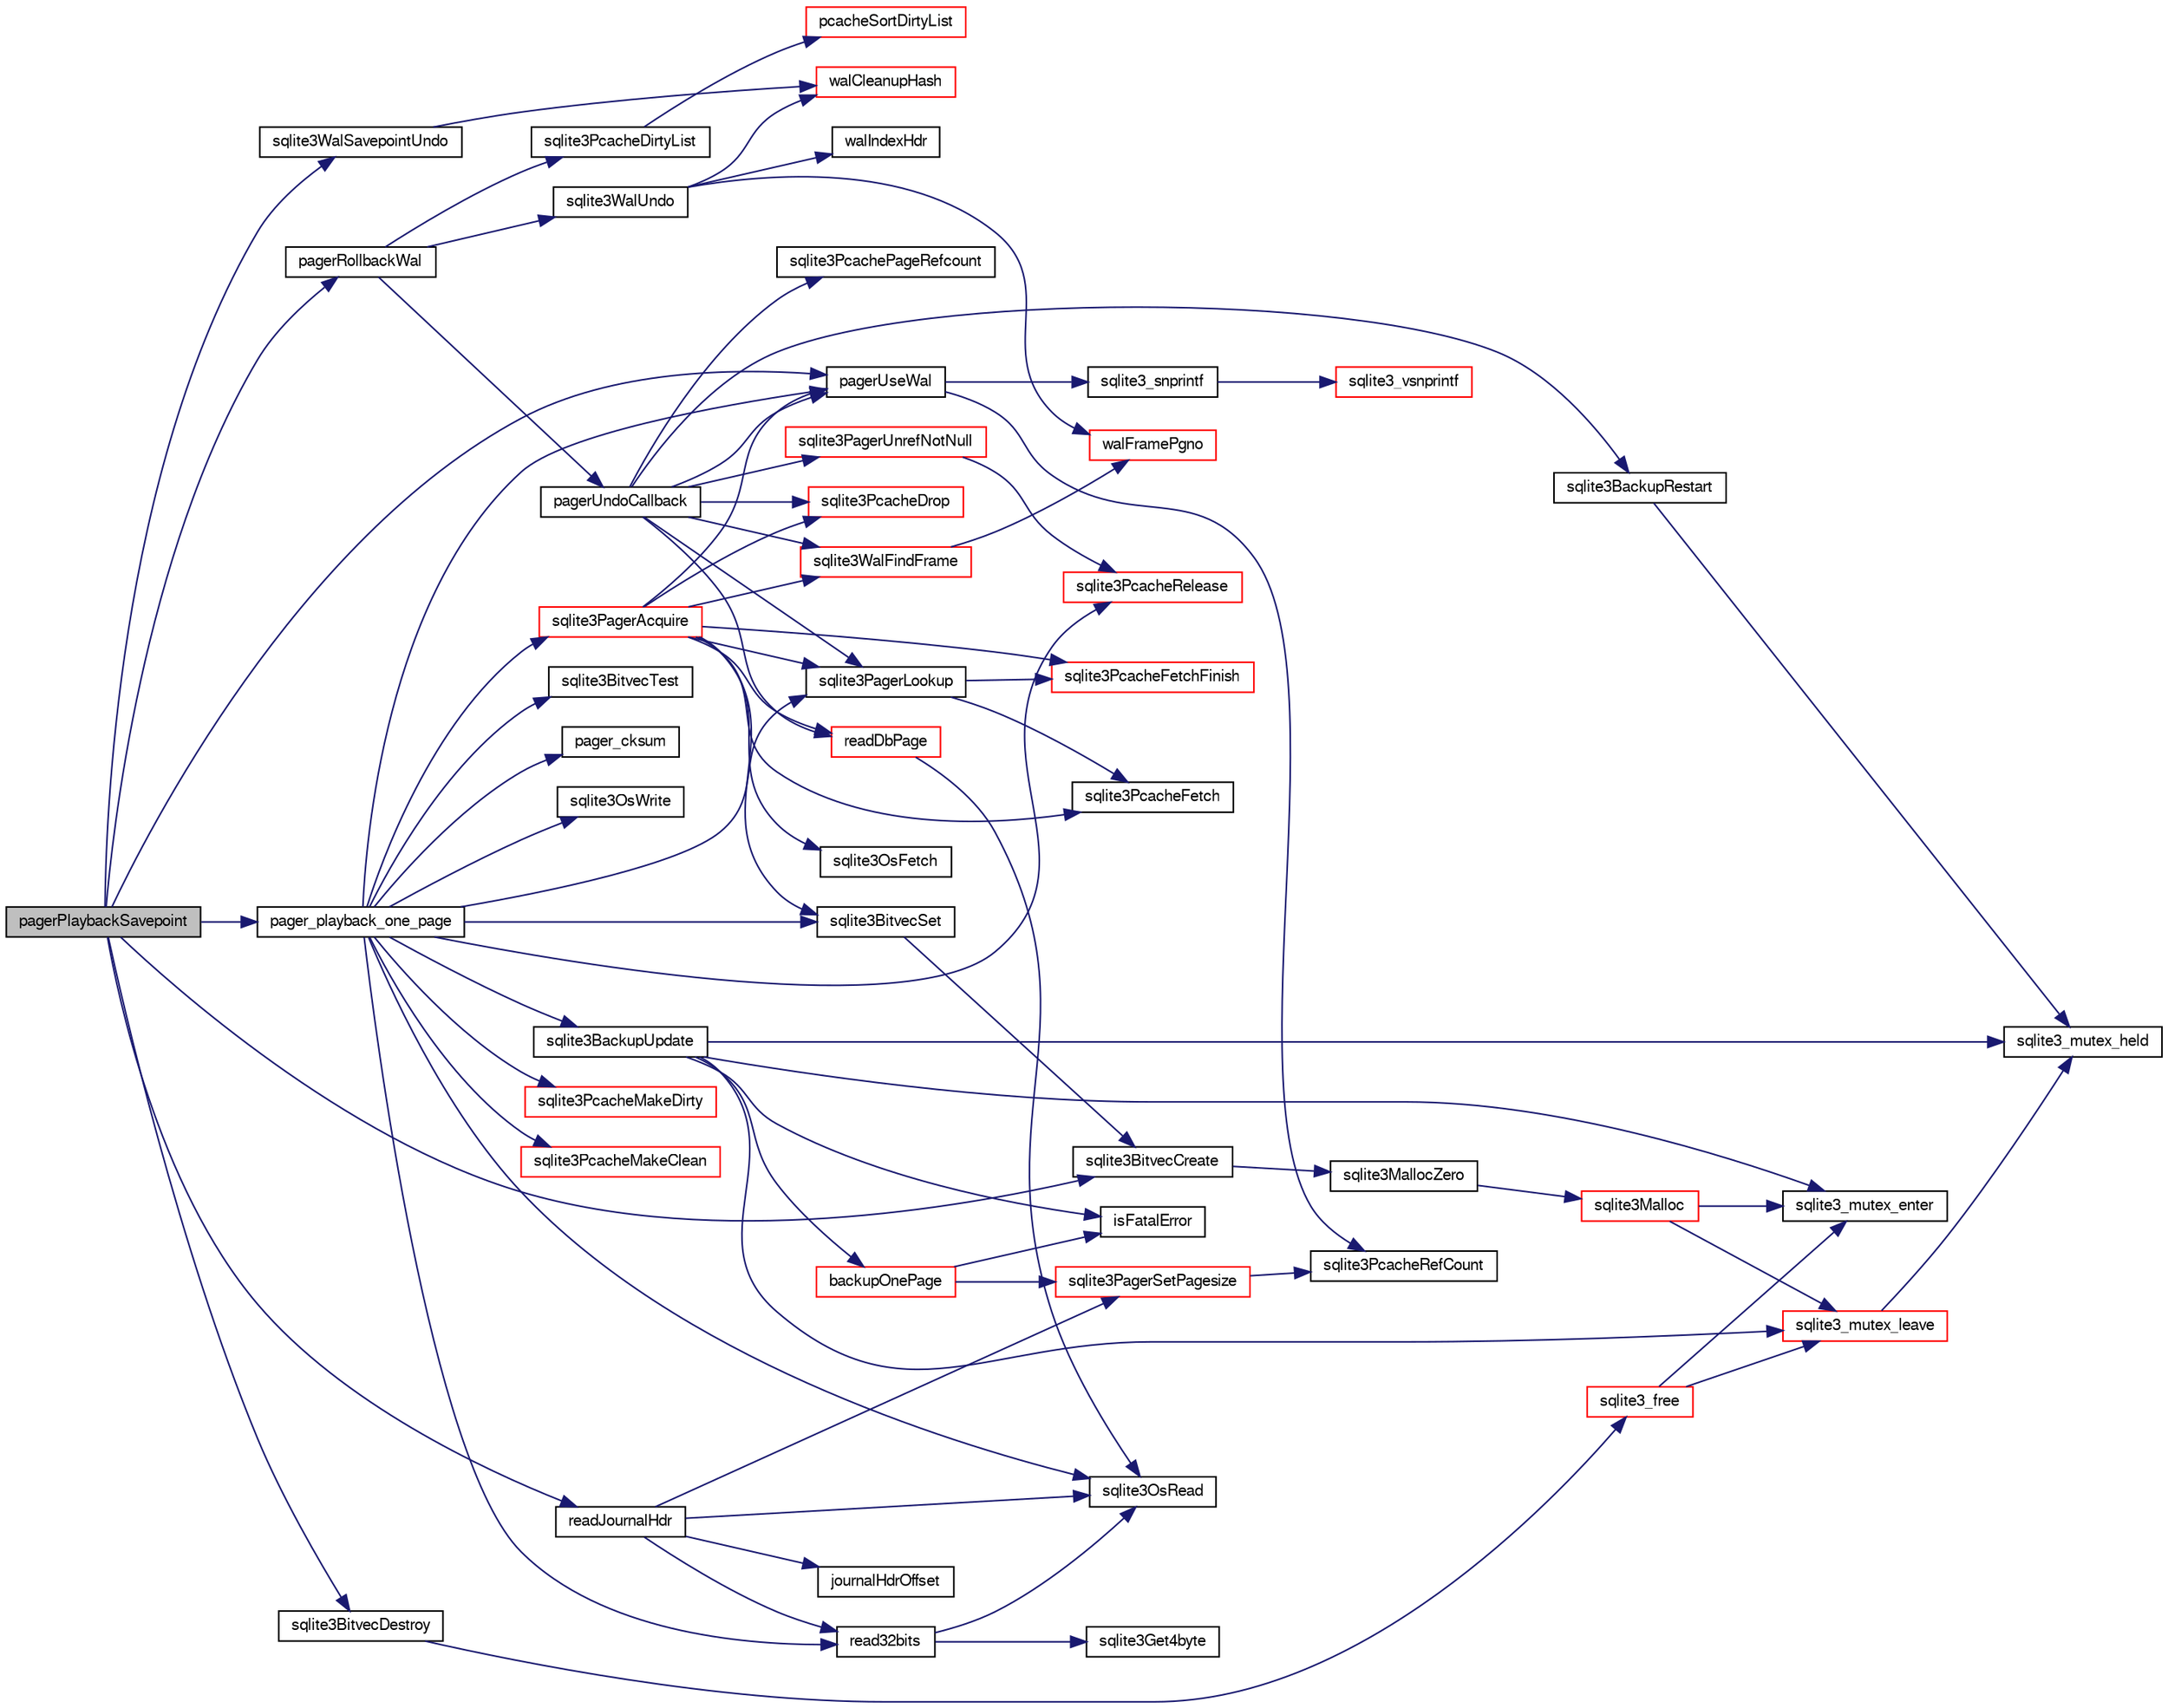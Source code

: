 digraph "pagerPlaybackSavepoint"
{
  edge [fontname="FreeSans",fontsize="10",labelfontname="FreeSans",labelfontsize="10"];
  node [fontname="FreeSans",fontsize="10",shape=record];
  rankdir="LR";
  Node203275 [label="pagerPlaybackSavepoint",height=0.2,width=0.4,color="black", fillcolor="grey75", style="filled", fontcolor="black"];
  Node203275 -> Node203276 [color="midnightblue",fontsize="10",style="solid",fontname="FreeSans"];
  Node203276 [label="sqlite3BitvecCreate",height=0.2,width=0.4,color="black", fillcolor="white", style="filled",URL="$sqlite3_8c.html#a0a60c2422cf28790767f5bc7598514ee"];
  Node203276 -> Node203277 [color="midnightblue",fontsize="10",style="solid",fontname="FreeSans"];
  Node203277 [label="sqlite3MallocZero",height=0.2,width=0.4,color="black", fillcolor="white", style="filled",URL="$sqlite3_8c.html#ab3e07a30b9b5471f9f5e8f9cb7229934"];
  Node203277 -> Node203278 [color="midnightblue",fontsize="10",style="solid",fontname="FreeSans"];
  Node203278 [label="sqlite3Malloc",height=0.2,width=0.4,color="red", fillcolor="white", style="filled",URL="$sqlite3_8c.html#a361a2eaa846b1885f123abe46f5d8b2b"];
  Node203278 -> Node203279 [color="midnightblue",fontsize="10",style="solid",fontname="FreeSans"];
  Node203279 [label="sqlite3_mutex_enter",height=0.2,width=0.4,color="black", fillcolor="white", style="filled",URL="$sqlite3_8c.html#a1c12cde690bd89f104de5cbad12a6bf5"];
  Node203278 -> Node203285 [color="midnightblue",fontsize="10",style="solid",fontname="FreeSans"];
  Node203285 [label="sqlite3_mutex_leave",height=0.2,width=0.4,color="red", fillcolor="white", style="filled",URL="$sqlite3_8c.html#a5838d235601dbd3c1fa993555c6bcc93"];
  Node203285 -> Node203281 [color="midnightblue",fontsize="10",style="solid",fontname="FreeSans"];
  Node203281 [label="sqlite3_mutex_held",height=0.2,width=0.4,color="black", fillcolor="white", style="filled",URL="$sqlite3_8c.html#acf77da68932b6bc163c5e68547ecc3e7"];
  Node203275 -> Node203289 [color="midnightblue",fontsize="10",style="solid",fontname="FreeSans"];
  Node203289 [label="pagerUseWal",height=0.2,width=0.4,color="black", fillcolor="white", style="filled",URL="$sqlite3_8c.html#a31def80bfe1de9284d635ba190a5eb68"];
  Node203289 -> Node203290 [color="midnightblue",fontsize="10",style="solid",fontname="FreeSans"];
  Node203290 [label="sqlite3PcacheRefCount",height=0.2,width=0.4,color="black", fillcolor="white", style="filled",URL="$sqlite3_8c.html#adee2536d23ec9628e0883ccab03b3429"];
  Node203289 -> Node203291 [color="midnightblue",fontsize="10",style="solid",fontname="FreeSans"];
  Node203291 [label="sqlite3_snprintf",height=0.2,width=0.4,color="black", fillcolor="white", style="filled",URL="$sqlite3_8c.html#aa2695a752e971577f5784122f2013c40"];
  Node203291 -> Node203292 [color="midnightblue",fontsize="10",style="solid",fontname="FreeSans"];
  Node203292 [label="sqlite3_vsnprintf",height=0.2,width=0.4,color="red", fillcolor="white", style="filled",URL="$sqlite3_8c.html#a0862c03aea71d62847e452aa655add42"];
  Node203275 -> Node203561 [color="midnightblue",fontsize="10",style="solid",fontname="FreeSans"];
  Node203561 [label="pagerRollbackWal",height=0.2,width=0.4,color="black", fillcolor="white", style="filled",URL="$sqlite3_8c.html#a80911cae8e3a137646b54d4e3e52147b"];
  Node203561 -> Node203562 [color="midnightblue",fontsize="10",style="solid",fontname="FreeSans"];
  Node203562 [label="sqlite3WalUndo",height=0.2,width=0.4,color="black", fillcolor="white", style="filled",URL="$sqlite3_8c.html#a9a106da99e04f3c34f90e9ca15678953"];
  Node203562 -> Node203563 [color="midnightblue",fontsize="10",style="solid",fontname="FreeSans"];
  Node203563 [label="walIndexHdr",height=0.2,width=0.4,color="black", fillcolor="white", style="filled",URL="$sqlite3_8c.html#aab2cbd233e7f954c7a260578027bb0ca"];
  Node203562 -> Node203564 [color="midnightblue",fontsize="10",style="solid",fontname="FreeSans"];
  Node203564 [label="walFramePgno",height=0.2,width=0.4,color="red", fillcolor="white", style="filled",URL="$sqlite3_8c.html#a3fd5c9b2449525622e72f95ac5cbf218"];
  Node203562 -> Node203566 [color="midnightblue",fontsize="10",style="solid",fontname="FreeSans"];
  Node203566 [label="walCleanupHash",height=0.2,width=0.4,color="red", fillcolor="white", style="filled",URL="$sqlite3_8c.html#acb07b8b7a082b5b17a0cd10bc324cc94"];
  Node203561 -> Node203574 [color="midnightblue",fontsize="10",style="solid",fontname="FreeSans"];
  Node203574 [label="pagerUndoCallback",height=0.2,width=0.4,color="black", fillcolor="white", style="filled",URL="$sqlite3_8c.html#aca578b7eaed97dbbc2219eb67e1de24f"];
  Node203574 -> Node203289 [color="midnightblue",fontsize="10",style="solid",fontname="FreeSans"];
  Node203574 -> Node203575 [color="midnightblue",fontsize="10",style="solid",fontname="FreeSans"];
  Node203575 [label="sqlite3PagerLookup",height=0.2,width=0.4,color="black", fillcolor="white", style="filled",URL="$sqlite3_8c.html#a1252ec03814f64eed236cfb21094cafd"];
  Node203575 -> Node203576 [color="midnightblue",fontsize="10",style="solid",fontname="FreeSans"];
  Node203576 [label="sqlite3PcacheFetch",height=0.2,width=0.4,color="black", fillcolor="white", style="filled",URL="$sqlite3_8c.html#a51a10151c5ec2c1c9e6fd615e95a3450"];
  Node203575 -> Node203577 [color="midnightblue",fontsize="10",style="solid",fontname="FreeSans"];
  Node203577 [label="sqlite3PcacheFetchFinish",height=0.2,width=0.4,color="red", fillcolor="white", style="filled",URL="$sqlite3_8c.html#a21f330cb082d63a111f64257e823a4b1"];
  Node203574 -> Node203579 [color="midnightblue",fontsize="10",style="solid",fontname="FreeSans"];
  Node203579 [label="sqlite3PcachePageRefcount",height=0.2,width=0.4,color="black", fillcolor="white", style="filled",URL="$sqlite3_8c.html#a4010b85eb18d6cc834f0f9ced4f6a274"];
  Node203574 -> Node203580 [color="midnightblue",fontsize="10",style="solid",fontname="FreeSans"];
  Node203580 [label="sqlite3PcacheDrop",height=0.2,width=0.4,color="red", fillcolor="white", style="filled",URL="$sqlite3_8c.html#a78667811e7a2a7e75117cd6ec9cf6486"];
  Node203574 -> Node203582 [color="midnightblue",fontsize="10",style="solid",fontname="FreeSans"];
  Node203582 [label="sqlite3WalFindFrame",height=0.2,width=0.4,color="red", fillcolor="white", style="filled",URL="$sqlite3_8c.html#a70d73def3adcc264f500a63178742708"];
  Node203582 -> Node203564 [color="midnightblue",fontsize="10",style="solid",fontname="FreeSans"];
  Node203574 -> Node203583 [color="midnightblue",fontsize="10",style="solid",fontname="FreeSans"];
  Node203583 [label="readDbPage",height=0.2,width=0.4,color="red", fillcolor="white", style="filled",URL="$sqlite3_8c.html#a1c4cca64dd97dda37d9be9cac94941a0"];
  Node203583 -> Node203585 [color="midnightblue",fontsize="10",style="solid",fontname="FreeSans"];
  Node203585 [label="sqlite3OsRead",height=0.2,width=0.4,color="black", fillcolor="white", style="filled",URL="$sqlite3_8c.html#a98ef6b5ed82299d2efc0b5f9e41c877d"];
  Node203574 -> Node203586 [color="midnightblue",fontsize="10",style="solid",fontname="FreeSans"];
  Node203586 [label="sqlite3PagerUnrefNotNull",height=0.2,width=0.4,color="red", fillcolor="white", style="filled",URL="$sqlite3_8c.html#a4b314f96f09f5c68c94672e420e31ab9"];
  Node203586 -> Node203588 [color="midnightblue",fontsize="10",style="solid",fontname="FreeSans"];
  Node203588 [label="sqlite3PcacheRelease",height=0.2,width=0.4,color="red", fillcolor="white", style="filled",URL="$sqlite3_8c.html#ad07fc7a8130ad1e77861f345084b1b83"];
  Node203574 -> Node203628 [color="midnightblue",fontsize="10",style="solid",fontname="FreeSans"];
  Node203628 [label="sqlite3BackupRestart",height=0.2,width=0.4,color="black", fillcolor="white", style="filled",URL="$sqlite3_8c.html#a51c915452a70527bce99483f8eac02b8"];
  Node203628 -> Node203281 [color="midnightblue",fontsize="10",style="solid",fontname="FreeSans"];
  Node203561 -> Node203687 [color="midnightblue",fontsize="10",style="solid",fontname="FreeSans"];
  Node203687 [label="sqlite3PcacheDirtyList",height=0.2,width=0.4,color="black", fillcolor="white", style="filled",URL="$sqlite3_8c.html#a9fe5b4991391ec26e75fb59ee72704db"];
  Node203687 -> Node203688 [color="midnightblue",fontsize="10",style="solid",fontname="FreeSans"];
  Node203688 [label="pcacheSortDirtyList",height=0.2,width=0.4,color="red", fillcolor="white", style="filled",URL="$sqlite3_8c.html#a514c3d7d59cd3820a8fb16a489631101"];
  Node203275 -> Node203635 [color="midnightblue",fontsize="10",style="solid",fontname="FreeSans"];
  Node203635 [label="pager_playback_one_page",height=0.2,width=0.4,color="black", fillcolor="white", style="filled",URL="$sqlite3_8c.html#adfca1dee9939482792fe2b4ed982d00e"];
  Node203635 -> Node203289 [color="midnightblue",fontsize="10",style="solid",fontname="FreeSans"];
  Node203635 -> Node203620 [color="midnightblue",fontsize="10",style="solid",fontname="FreeSans"];
  Node203620 [label="read32bits",height=0.2,width=0.4,color="black", fillcolor="white", style="filled",URL="$sqlite3_8c.html#a9827cbfc556377e551197926ca1adf61"];
  Node203620 -> Node203585 [color="midnightblue",fontsize="10",style="solid",fontname="FreeSans"];
  Node203620 -> Node203621 [color="midnightblue",fontsize="10",style="solid",fontname="FreeSans"];
  Node203621 [label="sqlite3Get4byte",height=0.2,width=0.4,color="black", fillcolor="white", style="filled",URL="$sqlite3_8c.html#a2924627e99ca211030e954405a10f5e8"];
  Node203635 -> Node203585 [color="midnightblue",fontsize="10",style="solid",fontname="FreeSans"];
  Node203635 -> Node203636 [color="midnightblue",fontsize="10",style="solid",fontname="FreeSans"];
  Node203636 [label="sqlite3BitvecTest",height=0.2,width=0.4,color="black", fillcolor="white", style="filled",URL="$sqlite3_8c.html#ab08693a5ff8d1b759eb50dc307ee910f"];
  Node203635 -> Node203637 [color="midnightblue",fontsize="10",style="solid",fontname="FreeSans"];
  Node203637 [label="pager_cksum",height=0.2,width=0.4,color="black", fillcolor="white", style="filled",URL="$sqlite3_8c.html#aabee8392d616aa1523fd6521cd2eb2b2"];
  Node203635 -> Node203638 [color="midnightblue",fontsize="10",style="solid",fontname="FreeSans"];
  Node203638 [label="sqlite3BitvecSet",height=0.2,width=0.4,color="black", fillcolor="white", style="filled",URL="$sqlite3_8c.html#a1f3c6d64d5d889e451d6725b1eb458be"];
  Node203638 -> Node203276 [color="midnightblue",fontsize="10",style="solid",fontname="FreeSans"];
  Node203635 -> Node203575 [color="midnightblue",fontsize="10",style="solid",fontname="FreeSans"];
  Node203635 -> Node203602 [color="midnightblue",fontsize="10",style="solid",fontname="FreeSans"];
  Node203602 [label="sqlite3OsWrite",height=0.2,width=0.4,color="black", fillcolor="white", style="filled",URL="$sqlite3_8c.html#a1eea7ec327af84c05b4dd4cc075a537f"];
  Node203635 -> Node203639 [color="midnightblue",fontsize="10",style="solid",fontname="FreeSans"];
  Node203639 [label="sqlite3BackupUpdate",height=0.2,width=0.4,color="black", fillcolor="white", style="filled",URL="$sqlite3_8c.html#a928fd0b03c8d689beb3b81d73e9c713c"];
  Node203639 -> Node203281 [color="midnightblue",fontsize="10",style="solid",fontname="FreeSans"];
  Node203639 -> Node203640 [color="midnightblue",fontsize="10",style="solid",fontname="FreeSans"];
  Node203640 [label="isFatalError",height=0.2,width=0.4,color="black", fillcolor="white", style="filled",URL="$sqlite3_8c.html#a08bf7a0d0e8efb81f4c115f7ffb55c06"];
  Node203639 -> Node203279 [color="midnightblue",fontsize="10",style="solid",fontname="FreeSans"];
  Node203639 -> Node203641 [color="midnightblue",fontsize="10",style="solid",fontname="FreeSans"];
  Node203641 [label="backupOnePage",height=0.2,width=0.4,color="red", fillcolor="white", style="filled",URL="$sqlite3_8c.html#a7efb6a8380d746b14e73db99ad3428a2"];
  Node203641 -> Node203640 [color="midnightblue",fontsize="10",style="solid",fontname="FreeSans"];
  Node203641 -> Node203625 [color="midnightblue",fontsize="10",style="solid",fontname="FreeSans"];
  Node203625 [label="sqlite3PagerSetPagesize",height=0.2,width=0.4,color="red", fillcolor="white", style="filled",URL="$sqlite3_8c.html#ab668348d5dcc0382c247c74b6358f16e"];
  Node203625 -> Node203290 [color="midnightblue",fontsize="10",style="solid",fontname="FreeSans"];
  Node203639 -> Node203285 [color="midnightblue",fontsize="10",style="solid",fontname="FreeSans"];
  Node203635 -> Node203676 [color="midnightblue",fontsize="10",style="solid",fontname="FreeSans"];
  Node203676 [label="sqlite3PagerAcquire",height=0.2,width=0.4,color="red", fillcolor="white", style="filled",URL="$sqlite3_8c.html#a22a53daafd2bd778cda390312651f994"];
  Node203676 -> Node203289 [color="midnightblue",fontsize="10",style="solid",fontname="FreeSans"];
  Node203676 -> Node203582 [color="midnightblue",fontsize="10",style="solid",fontname="FreeSans"];
  Node203676 -> Node203570 [color="midnightblue",fontsize="10",style="solid",fontname="FreeSans"];
  Node203570 [label="sqlite3OsFetch",height=0.2,width=0.4,color="black", fillcolor="white", style="filled",URL="$sqlite3_8c.html#ab5b9137b375d5d8a8c216a644056cba7"];
  Node203676 -> Node203575 [color="midnightblue",fontsize="10",style="solid",fontname="FreeSans"];
  Node203676 -> Node203576 [color="midnightblue",fontsize="10",style="solid",fontname="FreeSans"];
  Node203676 -> Node203577 [color="midnightblue",fontsize="10",style="solid",fontname="FreeSans"];
  Node203676 -> Node203638 [color="midnightblue",fontsize="10",style="solid",fontname="FreeSans"];
  Node203676 -> Node203583 [color="midnightblue",fontsize="10",style="solid",fontname="FreeSans"];
  Node203676 -> Node203580 [color="midnightblue",fontsize="10",style="solid",fontname="FreeSans"];
  Node203635 -> Node203662 [color="midnightblue",fontsize="10",style="solid",fontname="FreeSans"];
  Node203662 [label="sqlite3PcacheMakeDirty",height=0.2,width=0.4,color="red", fillcolor="white", style="filled",URL="$sqlite3_8c.html#ab2add4c541df2d0b57a993930ee18a3a"];
  Node203635 -> Node203606 [color="midnightblue",fontsize="10",style="solid",fontname="FreeSans"];
  Node203606 [label="sqlite3PcacheMakeClean",height=0.2,width=0.4,color="red", fillcolor="white", style="filled",URL="$sqlite3_8c.html#ac00d8abc5cdfaa4da090c03d2b24711c"];
  Node203635 -> Node203588 [color="midnightblue",fontsize="10",style="solid",fontname="FreeSans"];
  Node203275 -> Node203623 [color="midnightblue",fontsize="10",style="solid",fontname="FreeSans"];
  Node203623 [label="readJournalHdr",height=0.2,width=0.4,color="black", fillcolor="white", style="filled",URL="$sqlite3_8c.html#a4367a6db0dfbaacd476aeecccc99904b"];
  Node203623 -> Node203624 [color="midnightblue",fontsize="10",style="solid",fontname="FreeSans"];
  Node203624 [label="journalHdrOffset",height=0.2,width=0.4,color="black", fillcolor="white", style="filled",URL="$sqlite3_8c.html#ade39a2ad6c5f6511b13e92c024e83888"];
  Node203623 -> Node203585 [color="midnightblue",fontsize="10",style="solid",fontname="FreeSans"];
  Node203623 -> Node203620 [color="midnightblue",fontsize="10",style="solid",fontname="FreeSans"];
  Node203623 -> Node203625 [color="midnightblue",fontsize="10",style="solid",fontname="FreeSans"];
  Node203275 -> Node203690 [color="midnightblue",fontsize="10",style="solid",fontname="FreeSans"];
  Node203690 [label="sqlite3WalSavepointUndo",height=0.2,width=0.4,color="black", fillcolor="white", style="filled",URL="$sqlite3_8c.html#acadd357868ee08e816276be2170e0904"];
  Node203690 -> Node203566 [color="midnightblue",fontsize="10",style="solid",fontname="FreeSans"];
  Node203275 -> Node203594 [color="midnightblue",fontsize="10",style="solid",fontname="FreeSans"];
  Node203594 [label="sqlite3BitvecDestroy",height=0.2,width=0.4,color="black", fillcolor="white", style="filled",URL="$sqlite3_8c.html#ab732400d8022b48df1b7b3ee41be045d"];
  Node203594 -> Node203304 [color="midnightblue",fontsize="10",style="solid",fontname="FreeSans"];
  Node203304 [label="sqlite3_free",height=0.2,width=0.4,color="red", fillcolor="white", style="filled",URL="$sqlite3_8c.html#a6552349e36a8a691af5487999ab09519"];
  Node203304 -> Node203279 [color="midnightblue",fontsize="10",style="solid",fontname="FreeSans"];
  Node203304 -> Node203285 [color="midnightblue",fontsize="10",style="solid",fontname="FreeSans"];
}
